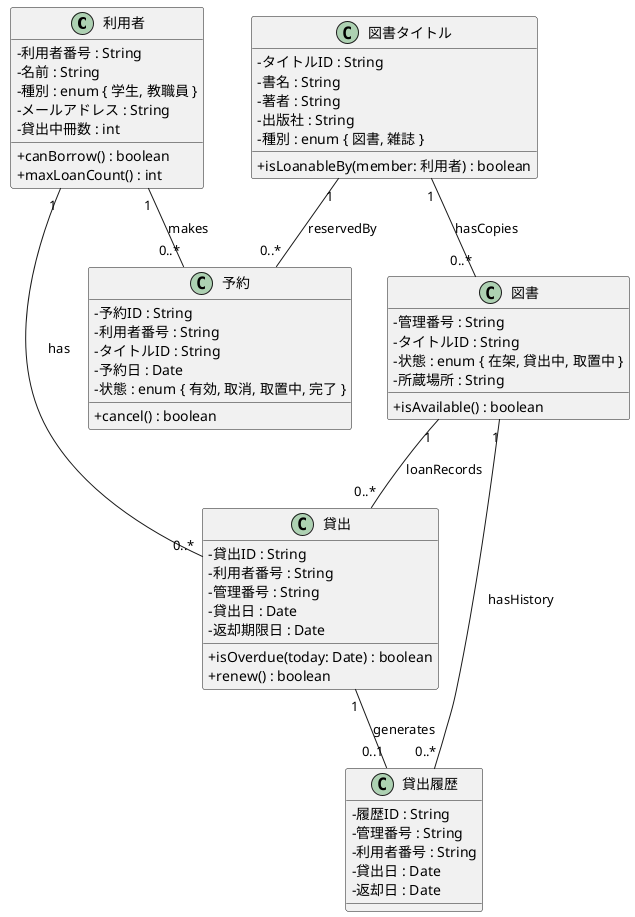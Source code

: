 @startuml kouka2_library
skinparam classAttributeIconSize 0

class 利用者 {
  - 利用者番号 : String
  - 名前 : String
  - 種別 : enum { 学生, 教職員 }
  - メールアドレス : String
  - 貸出中冊数 : int
  + canBorrow() : boolean
  + maxLoanCount() : int
}

class 図書タイトル {
  - タイトルID : String
  - 書名 : String
  - 著者 : String
  - 出版社 : String
  - 種別 : enum { 図書, 雑誌 }
  + isLoanableBy(member: 利用者) : boolean
}

class 図書 {
  ' 本1冊を表す（所蔵単位）
  - 管理番号 : String
  - タイトルID : String
  - 状態 : enum { 在架, 貸出中, 取置中 }
  - 所蔵場所 : String
  + isAvailable() : boolean
}

class 貸出 {
  - 貸出ID : String
  - 利用者番号 : String
  - 管理番号 : String
  - 貸出日 : Date
  - 返却期限日 : Date
  + isOverdue(today: Date) : boolean
  + renew() : boolean
}

class 予約 {
  - 予約ID : String
  - 利用者番号 : String
  - タイトルID : String
  - 予約日 : Date
  - 状態 : enum { 有効, 取消, 取置中, 完了 }
  + cancel() : boolean
}

class 貸出履歴 {
  - 履歴ID : String
  - 管理番号 : String
  - 利用者番号 : String
  - 貸出日 : Date
  - 返却日 : Date
}

' 関連
利用者 "1" -- "0..*" 貸出 : has
利用者 "1" -- "0..*" 予約 : makes
図書タイトル "1" -- "0..*" 図書 : hasCopies
図書タイトル "1" -- "0..*" 予約 : reservedBy
図書 "1" -- "0..*" 貸出 : loanRecords
図書 "1" -- "0..*" 貸出履歴 : hasHistory
貸出 "1" -- "0..1" 貸出履歴 : generates

@enduml